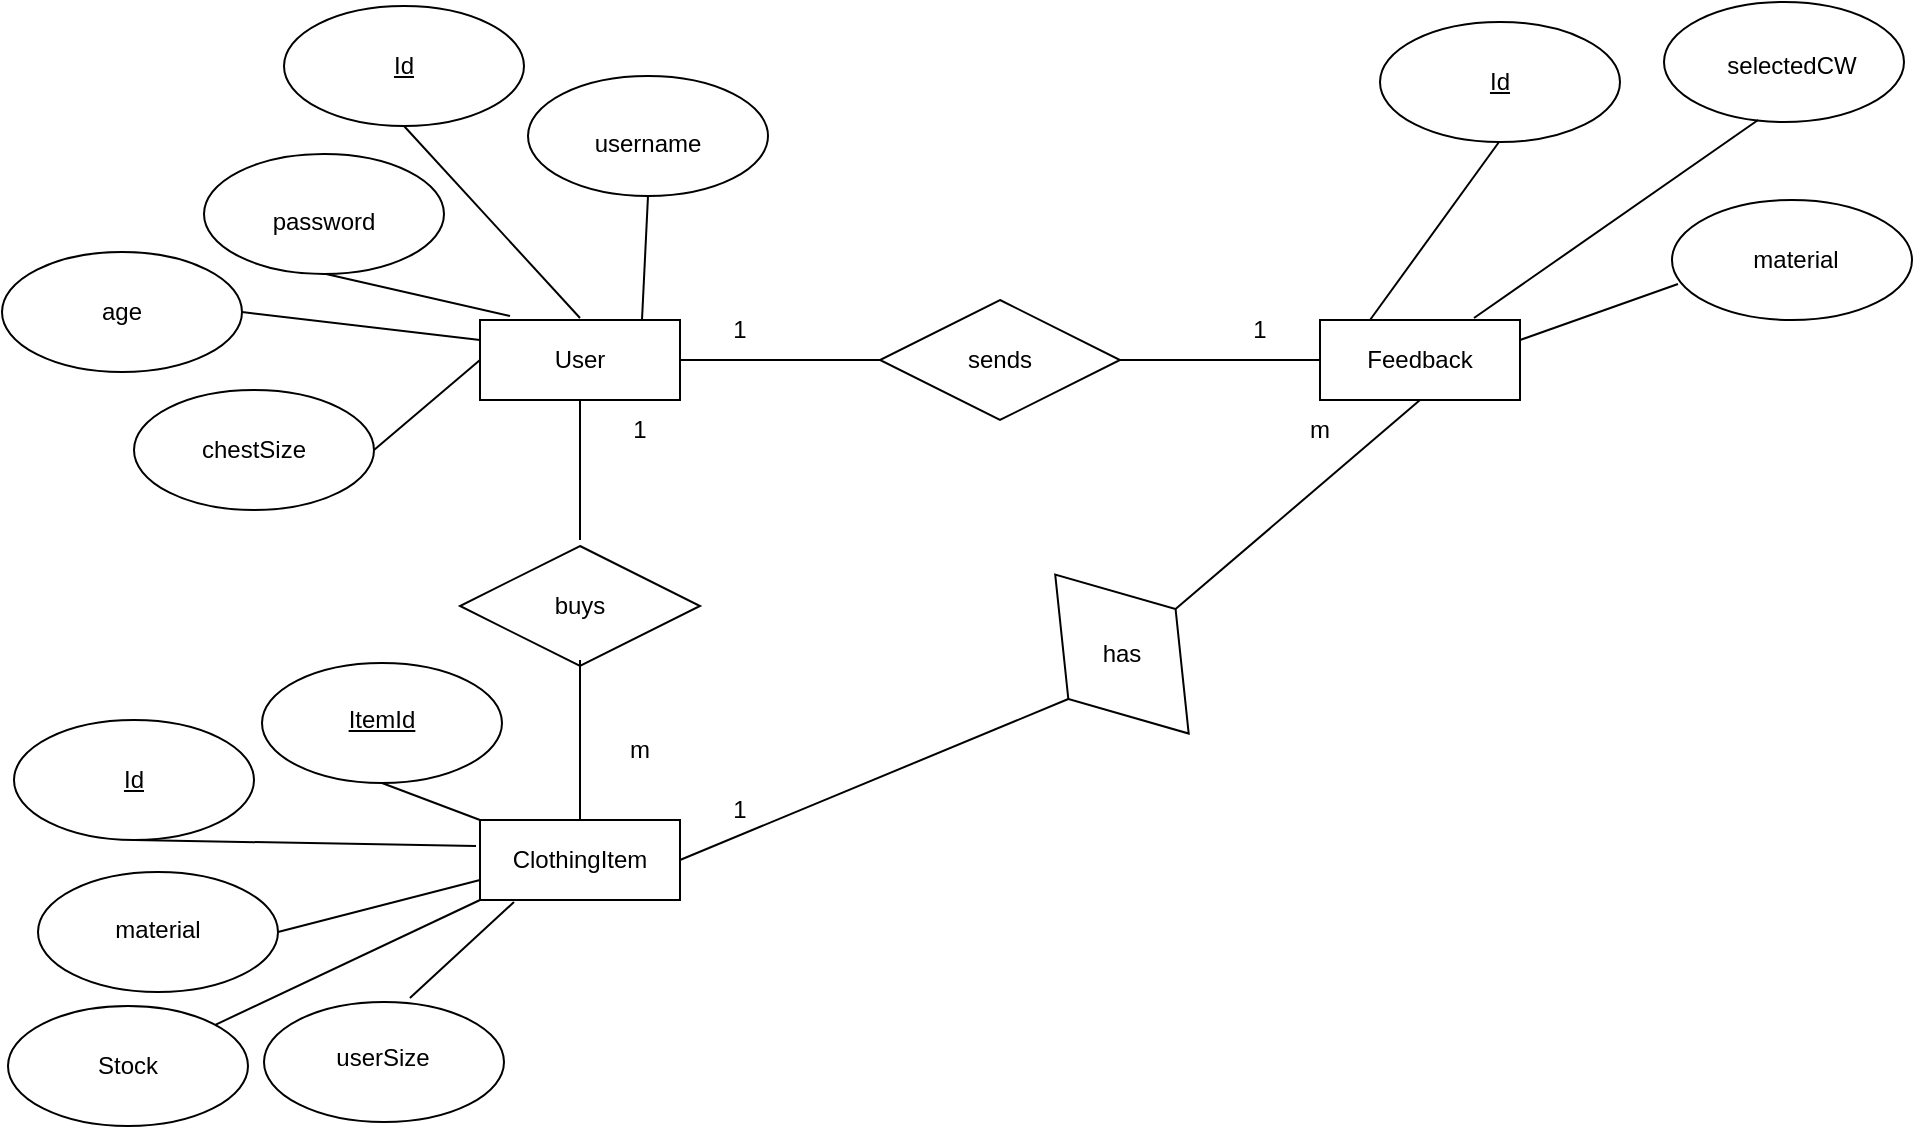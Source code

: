 <mxfile version="20.8.16" type="device"><diagram id="R2lEEEUBdFMjLlhIrx00" name="Page-1"><mxGraphModel dx="2524" dy="854" grid="0" gridSize="10" guides="1" tooltips="1" connect="1" arrows="1" fold="1" page="1" pageScale="1" pageWidth="850" pageHeight="1100" math="0" shadow="0" extFonts="Permanent Marker^https://fonts.googleapis.com/css?family=Permanent+Marker"><root><mxCell id="0"/><mxCell id="1" parent="0"/><mxCell id="MXHfkpmdMb2teEp3Wwsg-1" value="sends" style="shape=rhombus;perimeter=rhombusPerimeter;whiteSpace=wrap;html=1;align=center;" vertex="1" parent="1"><mxGeometry x="349" y="316" width="120" height="60" as="geometry"/></mxCell><mxCell id="MXHfkpmdMb2teEp3Wwsg-2" value="User" style="whiteSpace=wrap;html=1;align=center;" vertex="1" parent="1"><mxGeometry x="149" y="326" width="100" height="40" as="geometry"/></mxCell><mxCell id="MXHfkpmdMb2teEp3Wwsg-3" value="" style="line;strokeWidth=1;rotatable=0;dashed=0;labelPosition=right;align=left;verticalAlign=middle;spacingTop=0;spacingLeft=6;points=[];portConstraint=eastwest;" vertex="1" parent="1"><mxGeometry x="249" y="341" width="100" height="10" as="geometry"/></mxCell><mxCell id="MXHfkpmdMb2teEp3Wwsg-5" value="Feedback" style="whiteSpace=wrap;html=1;align=center;" vertex="1" parent="1"><mxGeometry x="569" y="326" width="100" height="40" as="geometry"/></mxCell><mxCell id="MXHfkpmdMb2teEp3Wwsg-6" value="" style="endArrow=none;html=1;rounded=0;entryX=0;entryY=0.5;entryDx=0;entryDy=0;" edge="1" parent="1" target="MXHfkpmdMb2teEp3Wwsg-5"><mxGeometry width="50" height="50" relative="1" as="geometry"><mxPoint x="469" y="346" as="sourcePoint"/><mxPoint x="519" y="296" as="targetPoint"/></mxGeometry></mxCell><mxCell id="MXHfkpmdMb2teEp3Wwsg-10" value="ClothingItem" style="whiteSpace=wrap;html=1;align=center;" vertex="1" parent="1"><mxGeometry x="149" y="576" width="100" height="40" as="geometry"/></mxCell><mxCell id="MXHfkpmdMb2teEp3Wwsg-22" value="1" style="text;html=1;strokeColor=none;fillColor=none;align=center;verticalAlign=middle;whiteSpace=wrap;rounded=0;" vertex="1" parent="1"><mxGeometry x="249" y="316" width="60" height="30" as="geometry"/></mxCell><mxCell id="MXHfkpmdMb2teEp3Wwsg-23" value="1" style="text;html=1;strokeColor=none;fillColor=none;align=center;verticalAlign=middle;whiteSpace=wrap;rounded=0;" vertex="1" parent="1"><mxGeometry x="509" y="316" width="60" height="30" as="geometry"/></mxCell><mxCell id="MXHfkpmdMb2teEp3Wwsg-26" value="1" style="text;html=1;strokeColor=none;fillColor=none;align=center;verticalAlign=middle;whiteSpace=wrap;rounded=0;" vertex="1" parent="1"><mxGeometry x="199" y="366" width="60" height="30" as="geometry"/></mxCell><mxCell id="MXHfkpmdMb2teEp3Wwsg-27" value="m" style="text;html=1;strokeColor=none;fillColor=none;align=center;verticalAlign=middle;whiteSpace=wrap;rounded=0;" vertex="1" parent="1"><mxGeometry x="199" y="526" width="60" height="30" as="geometry"/></mxCell><mxCell id="MXHfkpmdMb2teEp3Wwsg-28" value="buys" style="shape=rhombus;perimeter=rhombusPerimeter;whiteSpace=wrap;html=1;align=center;" vertex="1" parent="1"><mxGeometry x="139" y="439" width="120" height="60" as="geometry"/></mxCell><mxCell id="MXHfkpmdMb2teEp3Wwsg-29" value="" style="endArrow=none;html=1;rounded=0;entryX=0;entryY=0;entryDx=0;entryDy=0;" edge="1" parent="1" target="MXHfkpmdMb2teEp3Wwsg-26"><mxGeometry width="50" height="50" relative="1" as="geometry"><mxPoint x="199" y="436" as="sourcePoint"/><mxPoint x="519" y="596" as="targetPoint"/></mxGeometry></mxCell><mxCell id="MXHfkpmdMb2teEp3Wwsg-30" value="" style="endArrow=none;html=1;rounded=0;exitX=0.5;exitY=0;exitDx=0;exitDy=0;" edge="1" parent="1" source="MXHfkpmdMb2teEp3Wwsg-10"><mxGeometry width="50" height="50" relative="1" as="geometry"><mxPoint x="149" y="546" as="sourcePoint"/><mxPoint x="199" y="496" as="targetPoint"/></mxGeometry></mxCell><mxCell id="MXHfkpmdMb2teEp3Wwsg-31" value="" style="shape=rhombus;perimeter=rhombusPerimeter;whiteSpace=wrap;html=1;align=center;rotation=50;" vertex="1" parent="1"><mxGeometry x="418.06" y="458.02" width="103.83" height="70" as="geometry"/></mxCell><mxCell id="MXHfkpmdMb2teEp3Wwsg-32" value="" style="endArrow=none;html=1;rounded=0;exitX=0.5;exitY=0;exitDx=0;exitDy=0;" edge="1" parent="1" source="MXHfkpmdMb2teEp3Wwsg-31"><mxGeometry width="50" height="50" relative="1" as="geometry"><mxPoint x="569" y="416" as="sourcePoint"/><mxPoint x="619" y="366" as="targetPoint"/></mxGeometry></mxCell><mxCell id="MXHfkpmdMb2teEp3Wwsg-33" value="" style="endArrow=none;html=1;rounded=0;exitX=1;exitY=0.5;exitDx=0;exitDy=0;entryX=0.5;entryY=1;entryDx=0;entryDy=0;" edge="1" parent="1" source="MXHfkpmdMb2teEp3Wwsg-10" target="MXHfkpmdMb2teEp3Wwsg-31"><mxGeometry width="50" height="50" relative="1" as="geometry"><mxPoint x="369" y="546" as="sourcePoint"/><mxPoint x="419" y="496" as="targetPoint"/></mxGeometry></mxCell><mxCell id="MXHfkpmdMb2teEp3Wwsg-35" value="has" style="text;html=1;strokeColor=none;fillColor=none;align=center;verticalAlign=middle;whiteSpace=wrap;rounded=0;" vertex="1" parent="1"><mxGeometry x="439.97" y="478.02" width="60" height="30" as="geometry"/></mxCell><mxCell id="MXHfkpmdMb2teEp3Wwsg-36" value="1" style="text;html=1;strokeColor=none;fillColor=none;align=center;verticalAlign=middle;whiteSpace=wrap;rounded=0;" vertex="1" parent="1"><mxGeometry x="249" y="556" width="60" height="30" as="geometry"/></mxCell><mxCell id="MXHfkpmdMb2teEp3Wwsg-37" value="m" style="text;html=1;strokeColor=none;fillColor=none;align=center;verticalAlign=middle;whiteSpace=wrap;rounded=0;" vertex="1" parent="1"><mxGeometry x="539" y="366" width="60" height="30" as="geometry"/></mxCell><mxCell id="MXHfkpmdMb2teEp3Wwsg-40" value="" style="ellipse;whiteSpace=wrap;html=1;" vertex="1" parent="1"><mxGeometry x="51" y="169" width="120" height="60" as="geometry"/></mxCell><mxCell id="MXHfkpmdMb2teEp3Wwsg-41" value="" style="endArrow=none;html=1;rounded=0;exitX=0.5;exitY=1;exitDx=0;exitDy=0;" edge="1" parent="1" source="MXHfkpmdMb2teEp3Wwsg-40"><mxGeometry relative="1" as="geometry"><mxPoint x="90" y="207" as="sourcePoint"/><mxPoint x="199" y="325" as="targetPoint"/></mxGeometry></mxCell><mxCell id="MXHfkpmdMb2teEp3Wwsg-42" value="" style="ellipse;whiteSpace=wrap;html=1;" vertex="1" parent="1"><mxGeometry x="173" y="204" width="120" height="60" as="geometry"/></mxCell><mxCell id="MXHfkpmdMb2teEp3Wwsg-43" value="" style="endArrow=none;html=1;rounded=0;exitX=0.5;exitY=1;exitDx=0;exitDy=0;" edge="1" parent="1" source="MXHfkpmdMb2teEp3Wwsg-42"><mxGeometry relative="1" as="geometry"><mxPoint x="161" y="303" as="sourcePoint"/><mxPoint x="230" y="326" as="targetPoint"/></mxGeometry></mxCell><mxCell id="MXHfkpmdMb2teEp3Wwsg-44" value="" style="ellipse;whiteSpace=wrap;html=1;" vertex="1" parent="1"><mxGeometry x="11" y="243" width="120" height="60" as="geometry"/></mxCell><mxCell id="MXHfkpmdMb2teEp3Wwsg-45" value="" style="endArrow=none;html=1;rounded=0;" edge="1" parent="1"><mxGeometry relative="1" as="geometry"><mxPoint x="72" y="303" as="sourcePoint"/><mxPoint x="164" y="324" as="targetPoint"/></mxGeometry></mxCell><mxCell id="MXHfkpmdMb2teEp3Wwsg-46" value="&lt;u&gt;Id&lt;/u&gt;" style="text;html=1;strokeColor=none;fillColor=none;align=center;verticalAlign=middle;whiteSpace=wrap;rounded=0;" vertex="1" parent="1"><mxGeometry x="81" y="184" width="60" height="30" as="geometry"/></mxCell><mxCell id="MXHfkpmdMb2teEp3Wwsg-47" value="username" style="text;html=1;strokeColor=none;fillColor=none;align=center;verticalAlign=middle;whiteSpace=wrap;rounded=0;" vertex="1" parent="1"><mxGeometry x="203" y="223" width="60" height="30" as="geometry"/></mxCell><mxCell id="MXHfkpmdMb2teEp3Wwsg-48" value="password" style="text;html=1;strokeColor=none;fillColor=none;align=center;verticalAlign=middle;whiteSpace=wrap;rounded=0;" vertex="1" parent="1"><mxGeometry x="41" y="262" width="60" height="30" as="geometry"/></mxCell><mxCell id="MXHfkpmdMb2teEp3Wwsg-50" value="" style="ellipse;whiteSpace=wrap;html=1;" vertex="1" parent="1"><mxGeometry x="-90" y="292" width="120" height="60" as="geometry"/></mxCell><mxCell id="MXHfkpmdMb2teEp3Wwsg-51" value="" style="endArrow=none;html=1;rounded=0;entryX=0;entryY=0.25;entryDx=0;entryDy=0;exitX=1;exitY=0.5;exitDx=0;exitDy=0;" edge="1" parent="1" source="MXHfkpmdMb2teEp3Wwsg-50" target="MXHfkpmdMb2teEp3Wwsg-2"><mxGeometry relative="1" as="geometry"><mxPoint x="75" y="370" as="sourcePoint"/><mxPoint x="167" y="391" as="targetPoint"/></mxGeometry></mxCell><mxCell id="MXHfkpmdMb2teEp3Wwsg-52" value="age" style="text;html=1;strokeColor=none;fillColor=none;align=center;verticalAlign=middle;whiteSpace=wrap;rounded=0;" vertex="1" parent="1"><mxGeometry x="-60" y="307" width="60" height="30" as="geometry"/></mxCell><mxCell id="MXHfkpmdMb2teEp3Wwsg-53" value="" style="ellipse;whiteSpace=wrap;html=1;" vertex="1" parent="1"><mxGeometry x="-24" y="361" width="120" height="60" as="geometry"/></mxCell><mxCell id="MXHfkpmdMb2teEp3Wwsg-54" value="" style="endArrow=none;html=1;rounded=0;entryX=0;entryY=0.5;entryDx=0;entryDy=0;exitX=1;exitY=0.5;exitDx=0;exitDy=0;" edge="1" parent="1" source="MXHfkpmdMb2teEp3Wwsg-53" target="MXHfkpmdMb2teEp3Wwsg-2"><mxGeometry relative="1" as="geometry"><mxPoint x="111" y="388" as="sourcePoint"/><mxPoint x="153" y="457" as="targetPoint"/></mxGeometry></mxCell><mxCell id="MXHfkpmdMb2teEp3Wwsg-55" value="chestSize" style="text;html=1;strokeColor=none;fillColor=none;align=center;verticalAlign=middle;whiteSpace=wrap;rounded=0;" vertex="1" parent="1"><mxGeometry x="6" y="376" width="60" height="30" as="geometry"/></mxCell><mxCell id="MXHfkpmdMb2teEp3Wwsg-57" value="" style="ellipse;whiteSpace=wrap;html=1;" vertex="1" parent="1"><mxGeometry x="-84" y="526" width="120" height="60" as="geometry"/></mxCell><mxCell id="MXHfkpmdMb2teEp3Wwsg-58" value="" style="endArrow=none;html=1;rounded=0;exitX=0.5;exitY=1;exitDx=0;exitDy=0;" edge="1" source="MXHfkpmdMb2teEp3Wwsg-57" parent="1"><mxGeometry relative="1" as="geometry"><mxPoint x="-43" y="500.5" as="sourcePoint"/><mxPoint x="147" y="589" as="targetPoint"/></mxGeometry></mxCell><mxCell id="MXHfkpmdMb2teEp3Wwsg-59" value="" style="ellipse;whiteSpace=wrap;html=1;" vertex="1" parent="1"><mxGeometry x="40" y="497.5" width="120" height="60" as="geometry"/></mxCell><mxCell id="MXHfkpmdMb2teEp3Wwsg-60" value="" style="endArrow=none;html=1;rounded=0;exitX=0.5;exitY=1;exitDx=0;exitDy=0;entryX=0;entryY=0;entryDx=0;entryDy=0;" edge="1" source="MXHfkpmdMb2teEp3Wwsg-59" parent="1" target="MXHfkpmdMb2teEp3Wwsg-10"><mxGeometry relative="1" as="geometry"><mxPoint x="28" y="596.5" as="sourcePoint"/><mxPoint x="97" y="619.5" as="targetPoint"/></mxGeometry></mxCell><mxCell id="MXHfkpmdMb2teEp3Wwsg-61" value="" style="ellipse;whiteSpace=wrap;html=1;" vertex="1" parent="1"><mxGeometry x="-72" y="602" width="120" height="60" as="geometry"/></mxCell><mxCell id="MXHfkpmdMb2teEp3Wwsg-62" value="" style="endArrow=none;html=1;rounded=0;entryX=0;entryY=0.75;entryDx=0;entryDy=0;exitX=1;exitY=0.5;exitDx=0;exitDy=0;" edge="1" parent="1" source="MXHfkpmdMb2teEp3Wwsg-61" target="MXHfkpmdMb2teEp3Wwsg-10"><mxGeometry relative="1" as="geometry"><mxPoint x="-61" y="596.5" as="sourcePoint"/><mxPoint x="31" y="617.5" as="targetPoint"/></mxGeometry></mxCell><mxCell id="MXHfkpmdMb2teEp3Wwsg-63" value="&lt;u&gt;Id&lt;/u&gt;" style="text;html=1;strokeColor=none;fillColor=none;align=center;verticalAlign=middle;whiteSpace=wrap;rounded=0;" vertex="1" parent="1"><mxGeometry x="-54" y="541" width="60" height="30" as="geometry"/></mxCell><mxCell id="MXHfkpmdMb2teEp3Wwsg-64" value="&lt;u&gt;ItemId&lt;/u&gt;" style="text;html=1;strokeColor=none;fillColor=none;align=center;verticalAlign=middle;whiteSpace=wrap;rounded=0;" vertex="1" parent="1"><mxGeometry x="70" y="511" width="60" height="30" as="geometry"/></mxCell><mxCell id="MXHfkpmdMb2teEp3Wwsg-65" value="material" style="text;html=1;strokeColor=none;fillColor=none;align=center;verticalAlign=middle;whiteSpace=wrap;rounded=0;" vertex="1" parent="1"><mxGeometry x="-42" y="616" width="60" height="30" as="geometry"/></mxCell><mxCell id="MXHfkpmdMb2teEp3Wwsg-70" value="" style="ellipse;whiteSpace=wrap;html=1;" vertex="1" parent="1"><mxGeometry x="-87" y="669" width="120" height="60" as="geometry"/></mxCell><mxCell id="MXHfkpmdMb2teEp3Wwsg-71" value="" style="endArrow=none;html=1;rounded=0;entryX=0;entryY=1;entryDx=0;entryDy=0;" edge="1" parent="1" source="MXHfkpmdMb2teEp3Wwsg-70" target="MXHfkpmdMb2teEp3Wwsg-10"><mxGeometry relative="1" as="geometry"><mxPoint x="56.5" y="727" as="sourcePoint"/><mxPoint x="125.5" y="750" as="targetPoint"/></mxGeometry></mxCell><mxCell id="MXHfkpmdMb2teEp3Wwsg-72" value="" style="ellipse;whiteSpace=wrap;html=1;" vertex="1" parent="1"><mxGeometry x="41" y="667" width="120" height="60" as="geometry"/></mxCell><mxCell id="MXHfkpmdMb2teEp3Wwsg-73" value="" style="endArrow=none;html=1;rounded=0;entryX=0.17;entryY=1.025;entryDx=0;entryDy=0;entryPerimeter=0;exitX=0.608;exitY=-0.033;exitDx=0;exitDy=0;exitPerimeter=0;" edge="1" parent="1" source="MXHfkpmdMb2teEp3Wwsg-72" target="MXHfkpmdMb2teEp3Wwsg-10"><mxGeometry relative="1" as="geometry"><mxPoint x="217.5" y="735" as="sourcePoint"/><mxPoint x="286.5" y="758" as="targetPoint"/></mxGeometry></mxCell><mxCell id="MXHfkpmdMb2teEp3Wwsg-74" value="Stock" style="text;html=1;strokeColor=none;fillColor=none;align=center;verticalAlign=middle;whiteSpace=wrap;rounded=0;" vertex="1" parent="1"><mxGeometry x="-57" y="684" width="60" height="30" as="geometry"/></mxCell><mxCell id="MXHfkpmdMb2teEp3Wwsg-75" value="userSize" style="text;html=1;strokeColor=none;fillColor=none;align=center;verticalAlign=middle;whiteSpace=wrap;rounded=0;" vertex="1" parent="1"><mxGeometry x="56.5" y="680" width="87" height="30" as="geometry"/></mxCell><mxCell id="MXHfkpmdMb2teEp3Wwsg-76" value="" style="ellipse;whiteSpace=wrap;html=1;" vertex="1" parent="1"><mxGeometry x="599" y="177" width="120" height="60" as="geometry"/></mxCell><mxCell id="MXHfkpmdMb2teEp3Wwsg-77" value="" style="endArrow=none;html=1;rounded=0;entryX=0.25;entryY=0;entryDx=0;entryDy=0;" edge="1" parent="1" target="MXHfkpmdMb2teEp3Wwsg-5"><mxGeometry relative="1" as="geometry"><mxPoint x="658.5" y="237" as="sourcePoint"/><mxPoint x="727.5" y="260" as="targetPoint"/></mxGeometry></mxCell><mxCell id="MXHfkpmdMb2teEp3Wwsg-78" value="" style="ellipse;whiteSpace=wrap;html=1;" vertex="1" parent="1"><mxGeometry x="741" y="167" width="120" height="60" as="geometry"/></mxCell><mxCell id="MXHfkpmdMb2teEp3Wwsg-79" value="" style="endArrow=none;html=1;rounded=0;exitX=0.392;exitY=0.983;exitDx=0;exitDy=0;exitPerimeter=0;" edge="1" parent="1" source="MXHfkpmdMb2teEp3Wwsg-78"><mxGeometry relative="1" as="geometry"><mxPoint x="750.5" y="346" as="sourcePoint"/><mxPoint x="646" y="325" as="targetPoint"/></mxGeometry></mxCell><mxCell id="MXHfkpmdMb2teEp3Wwsg-80" value="" style="ellipse;whiteSpace=wrap;html=1;" vertex="1" parent="1"><mxGeometry x="745" y="266" width="120" height="60" as="geometry"/></mxCell><mxCell id="MXHfkpmdMb2teEp3Wwsg-81" value="" style="endArrow=none;html=1;rounded=0;entryX=0.025;entryY=0.7;entryDx=0;entryDy=0;entryPerimeter=0;exitX=1;exitY=0.25;exitDx=0;exitDy=0;" edge="1" parent="1" source="MXHfkpmdMb2teEp3Wwsg-5" target="MXHfkpmdMb2teEp3Wwsg-80"><mxGeometry relative="1" as="geometry"><mxPoint x="702.5" y="439" as="sourcePoint"/><mxPoint x="771.5" y="462" as="targetPoint"/></mxGeometry></mxCell><mxCell id="MXHfkpmdMb2teEp3Wwsg-82" value="selectedCW" style="text;html=1;strokeColor=none;fillColor=none;align=center;verticalAlign=middle;whiteSpace=wrap;rounded=0;" vertex="1" parent="1"><mxGeometry x="775" y="184" width="60" height="30" as="geometry"/></mxCell><mxCell id="MXHfkpmdMb2teEp3Wwsg-83" value="material" style="text;html=1;strokeColor=none;fillColor=none;align=center;verticalAlign=middle;whiteSpace=wrap;rounded=0;" vertex="1" parent="1"><mxGeometry x="777" y="281" width="60" height="30" as="geometry"/></mxCell><mxCell id="MXHfkpmdMb2teEp3Wwsg-84" value="&lt;u&gt;Id&lt;/u&gt;" style="text;html=1;strokeColor=none;fillColor=none;align=center;verticalAlign=middle;whiteSpace=wrap;rounded=0;" vertex="1" parent="1"><mxGeometry x="629" y="192" width="60" height="30" as="geometry"/></mxCell></root></mxGraphModel></diagram></mxfile>